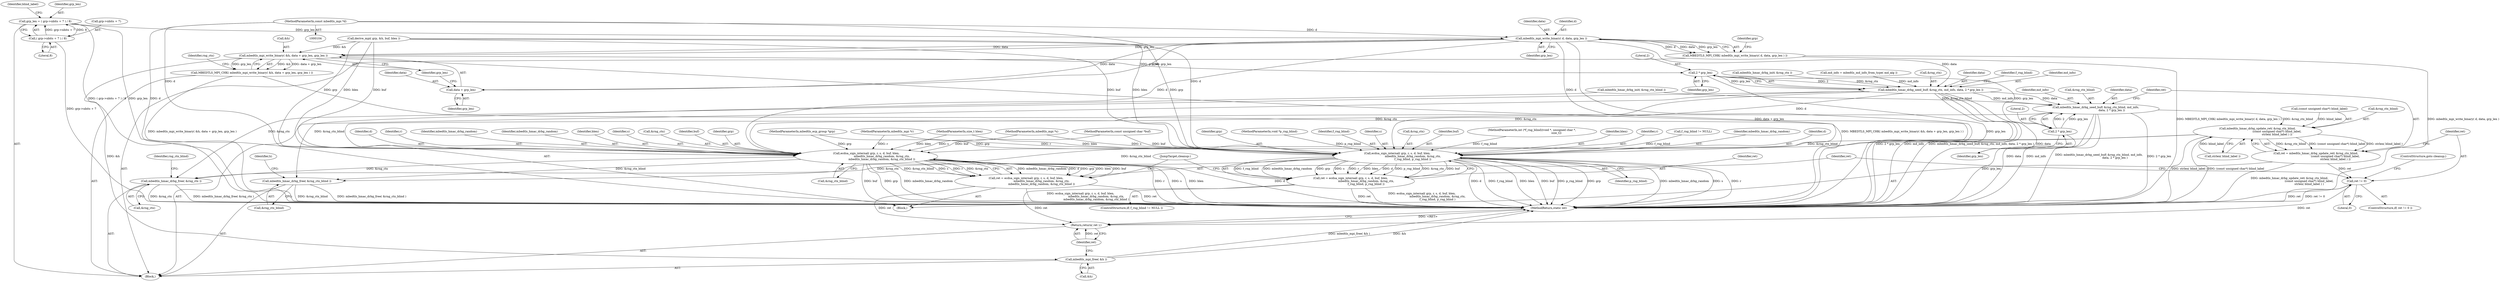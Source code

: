 digraph "0_mbedtls_298a43a77ec0ed2c19a8c924ddd8571ef3e65dfd_0@API" {
"1000154" [label="(Call,mbedtls_mpi_write_binary( d, data, grp_len ))"];
"1000108" [label="(MethodParameterIn,const mbedtls_mpi *d)"];
"1000119" [label="(Call,grp_len = ( grp->nbits + 7 ) / 8)"];
"1000121" [label="(Call,( grp->nbits + 7 ) / 8)"];
"1000153" [label="(Call,MBEDTLS_MPI_CHK( mbedtls_mpi_write_binary( d, data, grp_len ) ))"];
"1000166" [label="(Call,mbedtls_mpi_write_binary( &h, data + grp_len, grp_len ))"];
"1000165" [label="(Call,MBEDTLS_MPI_CHK( mbedtls_mpi_write_binary( &h, data + grp_len, grp_len ) ))"];
"1000178" [label="(Call,2 * grp_len)"];
"1000173" [label="(Call,mbedtls_hmac_drbg_seed_buf( &rng_ctx, md_info, data, 2 * grp_len ))"];
"1000187" [label="(Call,ecdsa_sign_internal( grp, r, s, d, buf, blen,\n                                   mbedtls_hmac_drbg_random, &rng_ctx,\n                                   f_rng_blind, p_rng_blind ))"];
"1000185" [label="(Call,ret = ecdsa_sign_internal( grp, r, s, d, buf, blen,\n                                   mbedtls_hmac_drbg_random, &rng_ctx,\n                                   f_rng_blind, p_rng_blind ))"];
"1000249" [label="(Return,return( ret );)"];
"1000240" [label="(Call,mbedtls_hmac_drbg_free( &rng_ctx ))"];
"1000201" [label="(Call,mbedtls_hmac_drbg_seed_buf( &rng_ctx_blind, md_info,\n                                    data, 2 * grp_len ))"];
"1000211" [label="(Call,mbedtls_hmac_drbg_update_ret( &rng_ctx_blind,\n                                            (const unsigned char*) blind_label,\n                                            strlen( blind_label ) ))"];
"1000209" [label="(Call,ret = mbedtls_hmac_drbg_update_ret( &rng_ctx_blind,\n                                            (const unsigned char*) blind_label,\n                                            strlen( blind_label ) ))"];
"1000220" [label="(Call,ret != 0)"];
"1000226" [label="(Call,ecdsa_sign_internal( grp, r, s, d, buf, blen,\n                                   mbedtls_hmac_drbg_random, &rng_ctx,\n                                   mbedtls_hmac_drbg_random, &rng_ctx_blind ))"];
"1000224" [label="(Call,ret = ecdsa_sign_internal( grp, r, s, d, buf, blen,\n                                   mbedtls_hmac_drbg_random, &rng_ctx,\n                                   mbedtls_hmac_drbg_random, &rng_ctx_blind ))"];
"1000243" [label="(Call,mbedtls_hmac_drbg_free( &rng_ctx_blind ))"];
"1000206" [label="(Call,2 * grp_len)"];
"1000246" [label="(Call,mbedtls_mpi_free( &h ))"];
"1000169" [label="(Call,data + grp_len)"];
"1000246" [label="(Call,mbedtls_mpi_free( &h ))"];
"1000175" [label="(Identifier,rng_ctx)"];
"1000244" [label="(Call,&rng_ctx_blind)"];
"1000249" [label="(Return,return( ret );)"];
"1000195" [label="(Call,&rng_ctx)"];
"1000228" [label="(Identifier,r)"];
"1000180" [label="(Identifier,grp_len)"];
"1000105" [label="(MethodParameterIn,mbedtls_ecp_group *grp)"];
"1000153" [label="(Call,MBEDTLS_MPI_CHK( mbedtls_mpi_write_binary( d, data, grp_len ) ))"];
"1000155" [label="(Identifier,d)"];
"1000251" [label="(MethodReturn,static int)"];
"1000177" [label="(Identifier,data)"];
"1000150" [label="(Call,mbedtls_hmac_drbg_init( &rng_ctx_blind ))"];
"1000192" [label="(Identifier,buf)"];
"1000239" [label="(JumpTarget,cleanup:)"];
"1000169" [label="(Call,data + grp_len)"];
"1000106" [label="(MethodParameterIn,mbedtls_mpi *r)"];
"1000112" [label="(MethodParameterIn,int (*f_rng_blind)(void *, unsigned char *,\n                                                       size_t))"];
"1000198" [label="(Identifier,p_rng_blind)"];
"1000193" [label="(Identifier,blen)"];
"1000189" [label="(Identifier,r)"];
"1000241" [label="(Call,&rng_ctx)"];
"1000212" [label="(Call,&rng_ctx_blind)"];
"1000236" [label="(Identifier,mbedtls_hmac_drbg_random)"];
"1000217" [label="(Call,strlen( blind_label ))"];
"1000114" [label="(Block,)"];
"1000166" [label="(Call,mbedtls_mpi_write_binary( &h, data + grp_len, grp_len ))"];
"1000181" [label="(ControlStructure,if( f_rng_blind != NULL ))"];
"1000121" [label="(Call,( grp->nbits + 7 ) / 8)"];
"1000182" [label="(Call,f_rng_blind != NULL)"];
"1000194" [label="(Identifier,mbedtls_hmac_drbg_random)"];
"1000210" [label="(Identifier,ret)"];
"1000226" [label="(Call,ecdsa_sign_internal( grp, r, s, d, buf, blen,\n                                   mbedtls_hmac_drbg_random, &rng_ctx,\n                                   mbedtls_hmac_drbg_random, &rng_ctx_blind ))"];
"1000183" [label="(Identifier,f_rng_blind)"];
"1000156" [label="(Identifier,data)"];
"1000108" [label="(MethodParameterIn,const mbedtls_mpi *d)"];
"1000176" [label="(Identifier,md_info)"];
"1000233" [label="(Identifier,mbedtls_hmac_drbg_random)"];
"1000219" [label="(ControlStructure,if( ret != 0 ))"];
"1000147" [label="(Call,mbedtls_hmac_drbg_init( &rng_ctx ))"];
"1000232" [label="(Identifier,blen)"];
"1000209" [label="(Call,ret = mbedtls_hmac_drbg_update_ret( &rng_ctx_blind,\n                                            (const unsigned char*) blind_label,\n                                            strlen( blind_label ) ))"];
"1000240" [label="(Call,mbedtls_hmac_drbg_free( &rng_ctx ))"];
"1000185" [label="(Call,ret = ecdsa_sign_internal( grp, r, s, d, buf, blen,\n                                   mbedtls_hmac_drbg_random, &rng_ctx,\n                                   f_rng_blind, p_rng_blind ))"];
"1000222" [label="(Literal,0)"];
"1000229" [label="(Identifier,s)"];
"1000220" [label="(Call,ret != 0)"];
"1000207" [label="(Literal,2)"];
"1000132" [label="(Identifier,blind_label)"];
"1000214" [label="(Call,(const unsigned char*) blind_label)"];
"1000137" [label="(Call,md_info = mbedtls_md_info_from_type( md_alg ))"];
"1000204" [label="(Identifier,md_info)"];
"1000234" [label="(Call,&rng_ctx)"];
"1000191" [label="(Identifier,d)"];
"1000171" [label="(Identifier,grp_len)"];
"1000188" [label="(Identifier,grp)"];
"1000250" [label="(Identifier,ret)"];
"1000154" [label="(Call,mbedtls_mpi_write_binary( d, data, grp_len ))"];
"1000119" [label="(Call,grp_len = ( grp->nbits + 7 ) / 8)"];
"1000237" [label="(Call,&rng_ctx_blind)"];
"1000110" [label="(MethodParameterIn,size_t blen)"];
"1000173" [label="(Call,mbedtls_hmac_drbg_seed_buf( &rng_ctx, md_info, data, 2 * grp_len ))"];
"1000170" [label="(Identifier,data)"];
"1000223" [label="(ControlStructure,goto cleanup;)"];
"1000113" [label="(MethodParameterIn,void *p_rng_blind)"];
"1000206" [label="(Call,2 * grp_len)"];
"1000165" [label="(Call,MBEDTLS_MPI_CHK( mbedtls_mpi_write_binary( &h, data + grp_len, grp_len ) ))"];
"1000107" [label="(MethodParameterIn,mbedtls_mpi *s)"];
"1000202" [label="(Call,&rng_ctx_blind)"];
"1000197" [label="(Identifier,f_rng_blind)"];
"1000211" [label="(Call,mbedtls_hmac_drbg_update_ret( &rng_ctx_blind,\n                                            (const unsigned char*) blind_label,\n                                            strlen( blind_label ) ))"];
"1000122" [label="(Call,grp->nbits + 7)"];
"1000187" [label="(Call,ecdsa_sign_internal( grp, r, s, d, buf, blen,\n                                   mbedtls_hmac_drbg_random, &rng_ctx,\n                                   f_rng_blind, p_rng_blind ))"];
"1000225" [label="(Identifier,ret)"];
"1000231" [label="(Identifier,buf)"];
"1000167" [label="(Call,&h)"];
"1000248" [label="(Identifier,h)"];
"1000127" [label="(Literal,8)"];
"1000243" [label="(Call,mbedtls_hmac_drbg_free( &rng_ctx_blind ))"];
"1000109" [label="(MethodParameterIn,const unsigned char *buf)"];
"1000190" [label="(Identifier,s)"];
"1000157" [label="(Identifier,grp_len)"];
"1000200" [label="(Block,)"];
"1000227" [label="(Identifier,grp)"];
"1000186" [label="(Identifier,ret)"];
"1000160" [label="(Identifier,grp)"];
"1000174" [label="(Call,&rng_ctx)"];
"1000221" [label="(Identifier,ret)"];
"1000230" [label="(Identifier,d)"];
"1000178" [label="(Call,2 * grp_len)"];
"1000201" [label="(Call,mbedtls_hmac_drbg_seed_buf( &rng_ctx_blind, md_info,\n                                    data, 2 * grp_len ))"];
"1000120" [label="(Identifier,grp_len)"];
"1000247" [label="(Call,&h)"];
"1000224" [label="(Call,ret = ecdsa_sign_internal( grp, r, s, d, buf, blen,\n                                   mbedtls_hmac_drbg_random, &rng_ctx,\n                                   mbedtls_hmac_drbg_random, &rng_ctx_blind ))"];
"1000159" [label="(Call,derive_mpi( grp, &h, buf, blen ))"];
"1000245" [label="(Identifier,rng_ctx_blind)"];
"1000208" [label="(Identifier,grp_len)"];
"1000179" [label="(Literal,2)"];
"1000205" [label="(Identifier,data)"];
"1000172" [label="(Identifier,grp_len)"];
"1000154" -> "1000153"  [label="AST: "];
"1000154" -> "1000157"  [label="CFG: "];
"1000155" -> "1000154"  [label="AST: "];
"1000156" -> "1000154"  [label="AST: "];
"1000157" -> "1000154"  [label="AST: "];
"1000153" -> "1000154"  [label="CFG: "];
"1000154" -> "1000251"  [label="DDG: d"];
"1000154" -> "1000153"  [label="DDG: d"];
"1000154" -> "1000153"  [label="DDG: data"];
"1000154" -> "1000153"  [label="DDG: grp_len"];
"1000108" -> "1000154"  [label="DDG: d"];
"1000119" -> "1000154"  [label="DDG: grp_len"];
"1000154" -> "1000166"  [label="DDG: data"];
"1000154" -> "1000166"  [label="DDG: grp_len"];
"1000154" -> "1000169"  [label="DDG: data"];
"1000154" -> "1000169"  [label="DDG: grp_len"];
"1000154" -> "1000173"  [label="DDG: data"];
"1000154" -> "1000187"  [label="DDG: d"];
"1000154" -> "1000226"  [label="DDG: d"];
"1000108" -> "1000104"  [label="AST: "];
"1000108" -> "1000251"  [label="DDG: d"];
"1000108" -> "1000187"  [label="DDG: d"];
"1000108" -> "1000226"  [label="DDG: d"];
"1000119" -> "1000114"  [label="AST: "];
"1000119" -> "1000121"  [label="CFG: "];
"1000120" -> "1000119"  [label="AST: "];
"1000121" -> "1000119"  [label="AST: "];
"1000132" -> "1000119"  [label="CFG: "];
"1000119" -> "1000251"  [label="DDG: ( grp->nbits + 7 ) / 8"];
"1000119" -> "1000251"  [label="DDG: grp_len"];
"1000121" -> "1000119"  [label="DDG: grp->nbits + 7"];
"1000121" -> "1000119"  [label="DDG: 8"];
"1000121" -> "1000127"  [label="CFG: "];
"1000122" -> "1000121"  [label="AST: "];
"1000127" -> "1000121"  [label="AST: "];
"1000121" -> "1000251"  [label="DDG: grp->nbits + 7"];
"1000153" -> "1000114"  [label="AST: "];
"1000160" -> "1000153"  [label="CFG: "];
"1000153" -> "1000251"  [label="DDG: MBEDTLS_MPI_CHK( mbedtls_mpi_write_binary( d, data, grp_len ) )"];
"1000153" -> "1000251"  [label="DDG: mbedtls_mpi_write_binary( d, data, grp_len )"];
"1000166" -> "1000165"  [label="AST: "];
"1000166" -> "1000172"  [label="CFG: "];
"1000167" -> "1000166"  [label="AST: "];
"1000169" -> "1000166"  [label="AST: "];
"1000172" -> "1000166"  [label="AST: "];
"1000165" -> "1000166"  [label="CFG: "];
"1000166" -> "1000251"  [label="DDG: data + grp_len"];
"1000166" -> "1000165"  [label="DDG: &h"];
"1000166" -> "1000165"  [label="DDG: data + grp_len"];
"1000166" -> "1000165"  [label="DDG: grp_len"];
"1000159" -> "1000166"  [label="DDG: &h"];
"1000166" -> "1000178"  [label="DDG: grp_len"];
"1000166" -> "1000246"  [label="DDG: &h"];
"1000165" -> "1000114"  [label="AST: "];
"1000175" -> "1000165"  [label="CFG: "];
"1000165" -> "1000251"  [label="DDG: mbedtls_mpi_write_binary( &h, data + grp_len, grp_len )"];
"1000165" -> "1000251"  [label="DDG: MBEDTLS_MPI_CHK( mbedtls_mpi_write_binary( &h, data + grp_len, grp_len ) )"];
"1000178" -> "1000173"  [label="AST: "];
"1000178" -> "1000180"  [label="CFG: "];
"1000179" -> "1000178"  [label="AST: "];
"1000180" -> "1000178"  [label="AST: "];
"1000173" -> "1000178"  [label="CFG: "];
"1000178" -> "1000251"  [label="DDG: grp_len"];
"1000178" -> "1000173"  [label="DDG: 2"];
"1000178" -> "1000173"  [label="DDG: grp_len"];
"1000178" -> "1000206"  [label="DDG: grp_len"];
"1000173" -> "1000114"  [label="AST: "];
"1000174" -> "1000173"  [label="AST: "];
"1000176" -> "1000173"  [label="AST: "];
"1000177" -> "1000173"  [label="AST: "];
"1000183" -> "1000173"  [label="CFG: "];
"1000173" -> "1000251"  [label="DDG: 2 * grp_len"];
"1000173" -> "1000251"  [label="DDG: md_info"];
"1000173" -> "1000251"  [label="DDG: mbedtls_hmac_drbg_seed_buf( &rng_ctx, md_info, data, 2 * grp_len )"];
"1000173" -> "1000251"  [label="DDG: data"];
"1000147" -> "1000173"  [label="DDG: &rng_ctx"];
"1000137" -> "1000173"  [label="DDG: md_info"];
"1000173" -> "1000187"  [label="DDG: &rng_ctx"];
"1000173" -> "1000201"  [label="DDG: md_info"];
"1000173" -> "1000201"  [label="DDG: data"];
"1000173" -> "1000226"  [label="DDG: &rng_ctx"];
"1000173" -> "1000240"  [label="DDG: &rng_ctx"];
"1000187" -> "1000185"  [label="AST: "];
"1000187" -> "1000198"  [label="CFG: "];
"1000188" -> "1000187"  [label="AST: "];
"1000189" -> "1000187"  [label="AST: "];
"1000190" -> "1000187"  [label="AST: "];
"1000191" -> "1000187"  [label="AST: "];
"1000192" -> "1000187"  [label="AST: "];
"1000193" -> "1000187"  [label="AST: "];
"1000194" -> "1000187"  [label="AST: "];
"1000195" -> "1000187"  [label="AST: "];
"1000197" -> "1000187"  [label="AST: "];
"1000198" -> "1000187"  [label="AST: "];
"1000185" -> "1000187"  [label="CFG: "];
"1000187" -> "1000251"  [label="DDG: grp"];
"1000187" -> "1000251"  [label="DDG: mbedtls_hmac_drbg_random"];
"1000187" -> "1000251"  [label="DDG: s"];
"1000187" -> "1000251"  [label="DDG: r"];
"1000187" -> "1000251"  [label="DDG: d"];
"1000187" -> "1000251"  [label="DDG: f_rng_blind"];
"1000187" -> "1000251"  [label="DDG: blen"];
"1000187" -> "1000251"  [label="DDG: buf"];
"1000187" -> "1000251"  [label="DDG: p_rng_blind"];
"1000187" -> "1000185"  [label="DDG: f_rng_blind"];
"1000187" -> "1000185"  [label="DDG: mbedtls_hmac_drbg_random"];
"1000187" -> "1000185"  [label="DDG: grp"];
"1000187" -> "1000185"  [label="DDG: s"];
"1000187" -> "1000185"  [label="DDG: r"];
"1000187" -> "1000185"  [label="DDG: blen"];
"1000187" -> "1000185"  [label="DDG: d"];
"1000187" -> "1000185"  [label="DDG: p_rng_blind"];
"1000187" -> "1000185"  [label="DDG: &rng_ctx"];
"1000187" -> "1000185"  [label="DDG: buf"];
"1000159" -> "1000187"  [label="DDG: grp"];
"1000159" -> "1000187"  [label="DDG: buf"];
"1000159" -> "1000187"  [label="DDG: blen"];
"1000105" -> "1000187"  [label="DDG: grp"];
"1000106" -> "1000187"  [label="DDG: r"];
"1000107" -> "1000187"  [label="DDG: s"];
"1000109" -> "1000187"  [label="DDG: buf"];
"1000110" -> "1000187"  [label="DDG: blen"];
"1000182" -> "1000187"  [label="DDG: f_rng_blind"];
"1000112" -> "1000187"  [label="DDG: f_rng_blind"];
"1000113" -> "1000187"  [label="DDG: p_rng_blind"];
"1000187" -> "1000240"  [label="DDG: &rng_ctx"];
"1000185" -> "1000181"  [label="AST: "];
"1000186" -> "1000185"  [label="AST: "];
"1000239" -> "1000185"  [label="CFG: "];
"1000185" -> "1000251"  [label="DDG: ret"];
"1000185" -> "1000251"  [label="DDG: ecdsa_sign_internal( grp, r, s, d, buf, blen,\n                                   mbedtls_hmac_drbg_random, &rng_ctx,\n                                   f_rng_blind, p_rng_blind )"];
"1000185" -> "1000249"  [label="DDG: ret"];
"1000249" -> "1000114"  [label="AST: "];
"1000249" -> "1000250"  [label="CFG: "];
"1000250" -> "1000249"  [label="AST: "];
"1000251" -> "1000249"  [label="CFG: "];
"1000249" -> "1000251"  [label="DDG: <RET>"];
"1000250" -> "1000249"  [label="DDG: ret"];
"1000224" -> "1000249"  [label="DDG: ret"];
"1000220" -> "1000249"  [label="DDG: ret"];
"1000240" -> "1000114"  [label="AST: "];
"1000240" -> "1000241"  [label="CFG: "];
"1000241" -> "1000240"  [label="AST: "];
"1000245" -> "1000240"  [label="CFG: "];
"1000240" -> "1000251"  [label="DDG: mbedtls_hmac_drbg_free( &rng_ctx )"];
"1000240" -> "1000251"  [label="DDG: &rng_ctx"];
"1000226" -> "1000240"  [label="DDG: &rng_ctx"];
"1000201" -> "1000200"  [label="AST: "];
"1000201" -> "1000206"  [label="CFG: "];
"1000202" -> "1000201"  [label="AST: "];
"1000204" -> "1000201"  [label="AST: "];
"1000205" -> "1000201"  [label="AST: "];
"1000206" -> "1000201"  [label="AST: "];
"1000210" -> "1000201"  [label="CFG: "];
"1000201" -> "1000251"  [label="DDG: mbedtls_hmac_drbg_seed_buf( &rng_ctx_blind, md_info,\n                                    data, 2 * grp_len )"];
"1000201" -> "1000251"  [label="DDG: 2 * grp_len"];
"1000201" -> "1000251"  [label="DDG: data"];
"1000201" -> "1000251"  [label="DDG: md_info"];
"1000150" -> "1000201"  [label="DDG: &rng_ctx_blind"];
"1000206" -> "1000201"  [label="DDG: 2"];
"1000206" -> "1000201"  [label="DDG: grp_len"];
"1000201" -> "1000211"  [label="DDG: &rng_ctx_blind"];
"1000211" -> "1000209"  [label="AST: "];
"1000211" -> "1000217"  [label="CFG: "];
"1000212" -> "1000211"  [label="AST: "];
"1000214" -> "1000211"  [label="AST: "];
"1000217" -> "1000211"  [label="AST: "];
"1000209" -> "1000211"  [label="CFG: "];
"1000211" -> "1000251"  [label="DDG: strlen( blind_label )"];
"1000211" -> "1000251"  [label="DDG: (const unsigned char*) blind_label"];
"1000211" -> "1000209"  [label="DDG: &rng_ctx_blind"];
"1000211" -> "1000209"  [label="DDG: (const unsigned char*) blind_label"];
"1000211" -> "1000209"  [label="DDG: strlen( blind_label )"];
"1000214" -> "1000211"  [label="DDG: blind_label"];
"1000217" -> "1000211"  [label="DDG: blind_label"];
"1000211" -> "1000226"  [label="DDG: &rng_ctx_blind"];
"1000211" -> "1000243"  [label="DDG: &rng_ctx_blind"];
"1000209" -> "1000200"  [label="AST: "];
"1000210" -> "1000209"  [label="AST: "];
"1000221" -> "1000209"  [label="CFG: "];
"1000209" -> "1000251"  [label="DDG: mbedtls_hmac_drbg_update_ret( &rng_ctx_blind,\n                                            (const unsigned char*) blind_label,\n                                            strlen( blind_label ) )"];
"1000209" -> "1000220"  [label="DDG: ret"];
"1000220" -> "1000219"  [label="AST: "];
"1000220" -> "1000222"  [label="CFG: "];
"1000221" -> "1000220"  [label="AST: "];
"1000222" -> "1000220"  [label="AST: "];
"1000223" -> "1000220"  [label="CFG: "];
"1000225" -> "1000220"  [label="CFG: "];
"1000220" -> "1000251"  [label="DDG: ret"];
"1000220" -> "1000251"  [label="DDG: ret != 0"];
"1000226" -> "1000224"  [label="AST: "];
"1000226" -> "1000237"  [label="CFG: "];
"1000227" -> "1000226"  [label="AST: "];
"1000228" -> "1000226"  [label="AST: "];
"1000229" -> "1000226"  [label="AST: "];
"1000230" -> "1000226"  [label="AST: "];
"1000231" -> "1000226"  [label="AST: "];
"1000232" -> "1000226"  [label="AST: "];
"1000233" -> "1000226"  [label="AST: "];
"1000234" -> "1000226"  [label="AST: "];
"1000236" -> "1000226"  [label="AST: "];
"1000237" -> "1000226"  [label="AST: "];
"1000224" -> "1000226"  [label="CFG: "];
"1000226" -> "1000251"  [label="DDG: buf"];
"1000226" -> "1000251"  [label="DDG: grp"];
"1000226" -> "1000251"  [label="DDG: mbedtls_hmac_drbg_random"];
"1000226" -> "1000251"  [label="DDG: r"];
"1000226" -> "1000251"  [label="DDG: s"];
"1000226" -> "1000251"  [label="DDG: blen"];
"1000226" -> "1000251"  [label="DDG: d"];
"1000226" -> "1000224"  [label="DDG: mbedtls_hmac_drbg_random"];
"1000226" -> "1000224"  [label="DDG: d"];
"1000226" -> "1000224"  [label="DDG: grp"];
"1000226" -> "1000224"  [label="DDG: blen"];
"1000226" -> "1000224"  [label="DDG: buf"];
"1000226" -> "1000224"  [label="DDG: &rng_ctx_blind"];
"1000226" -> "1000224"  [label="DDG: s"];
"1000226" -> "1000224"  [label="DDG: r"];
"1000226" -> "1000224"  [label="DDG: &rng_ctx"];
"1000159" -> "1000226"  [label="DDG: grp"];
"1000159" -> "1000226"  [label="DDG: buf"];
"1000159" -> "1000226"  [label="DDG: blen"];
"1000105" -> "1000226"  [label="DDG: grp"];
"1000106" -> "1000226"  [label="DDG: r"];
"1000107" -> "1000226"  [label="DDG: s"];
"1000109" -> "1000226"  [label="DDG: buf"];
"1000110" -> "1000226"  [label="DDG: blen"];
"1000226" -> "1000243"  [label="DDG: &rng_ctx_blind"];
"1000224" -> "1000200"  [label="AST: "];
"1000225" -> "1000224"  [label="AST: "];
"1000239" -> "1000224"  [label="CFG: "];
"1000224" -> "1000251"  [label="DDG: ret"];
"1000224" -> "1000251"  [label="DDG: ecdsa_sign_internal( grp, r, s, d, buf, blen,\n                                   mbedtls_hmac_drbg_random, &rng_ctx,\n                                   mbedtls_hmac_drbg_random, &rng_ctx_blind )"];
"1000243" -> "1000114"  [label="AST: "];
"1000243" -> "1000244"  [label="CFG: "];
"1000244" -> "1000243"  [label="AST: "];
"1000248" -> "1000243"  [label="CFG: "];
"1000243" -> "1000251"  [label="DDG: &rng_ctx_blind"];
"1000243" -> "1000251"  [label="DDG: mbedtls_hmac_drbg_free( &rng_ctx_blind )"];
"1000150" -> "1000243"  [label="DDG: &rng_ctx_blind"];
"1000206" -> "1000208"  [label="CFG: "];
"1000207" -> "1000206"  [label="AST: "];
"1000208" -> "1000206"  [label="AST: "];
"1000206" -> "1000251"  [label="DDG: grp_len"];
"1000246" -> "1000114"  [label="AST: "];
"1000246" -> "1000247"  [label="CFG: "];
"1000247" -> "1000246"  [label="AST: "];
"1000250" -> "1000246"  [label="CFG: "];
"1000246" -> "1000251"  [label="DDG: mbedtls_mpi_free( &h )"];
"1000246" -> "1000251"  [label="DDG: &h"];
"1000169" -> "1000171"  [label="CFG: "];
"1000170" -> "1000169"  [label="AST: "];
"1000171" -> "1000169"  [label="AST: "];
"1000172" -> "1000169"  [label="CFG: "];
}
